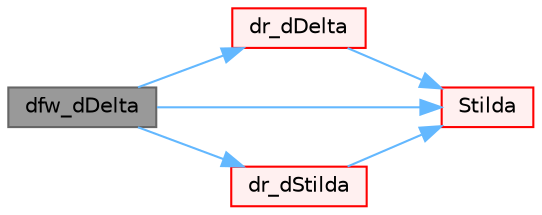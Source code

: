 digraph "dfw_dDelta"
{
 // LATEX_PDF_SIZE
  bgcolor="transparent";
  edge [fontname=Helvetica,fontsize=10,labelfontname=Helvetica,labelfontsize=10];
  node [fontname=Helvetica,fontsize=10,shape=box,height=0.2,width=0.4];
  rankdir="LR";
  Node1 [id="Node000001",label="dfw_dDelta",height=0.2,width=0.4,color="gray40", fillcolor="grey60", style="filled", fontcolor="black",tooltip=" "];
  Node1 -> Node2 [id="edge1_Node000001_Node000002",color="steelblue1",style="solid",tooltip=" "];
  Node2 [id="Node000002",label="dr_dDelta",height=0.2,width=0.4,color="red", fillcolor="#FFF0F0", style="filled",URL="$classFoam_1_1incompressibleAdjoint_1_1adjointRASModels_1_1adjointSpalartAllmaras.html#ab87789d49d68c2446c80a5206a79a99a",tooltip=" "];
  Node2 -> Node7 [id="edge2_Node000002_Node000007",color="steelblue1",style="solid",tooltip=" "];
  Node7 [id="Node000007",label="Stilda",height=0.2,width=0.4,color="red", fillcolor="#FFF0F0", style="filled",URL="$classFoam_1_1incompressibleAdjoint_1_1adjointRASModels_1_1adjointSpalartAllmaras.html#a701cc6e9458859b5c35e4b2b52fe1e3e",tooltip=" "];
  Node1 -> Node21 [id="edge3_Node000001_Node000021",color="steelblue1",style="solid",tooltip=" "];
  Node21 [id="Node000021",label="dr_dStilda",height=0.2,width=0.4,color="red", fillcolor="#FFF0F0", style="filled",URL="$classFoam_1_1incompressibleAdjoint_1_1adjointRASModels_1_1adjointSpalartAllmaras.html#ab4fb875420dc9b3e423991a34d49d05f",tooltip=" "];
  Node21 -> Node7 [id="edge4_Node000021_Node000007",color="steelblue1",style="solid",tooltip=" "];
  Node1 -> Node7 [id="edge5_Node000001_Node000007",color="steelblue1",style="solid",tooltip=" "];
}
